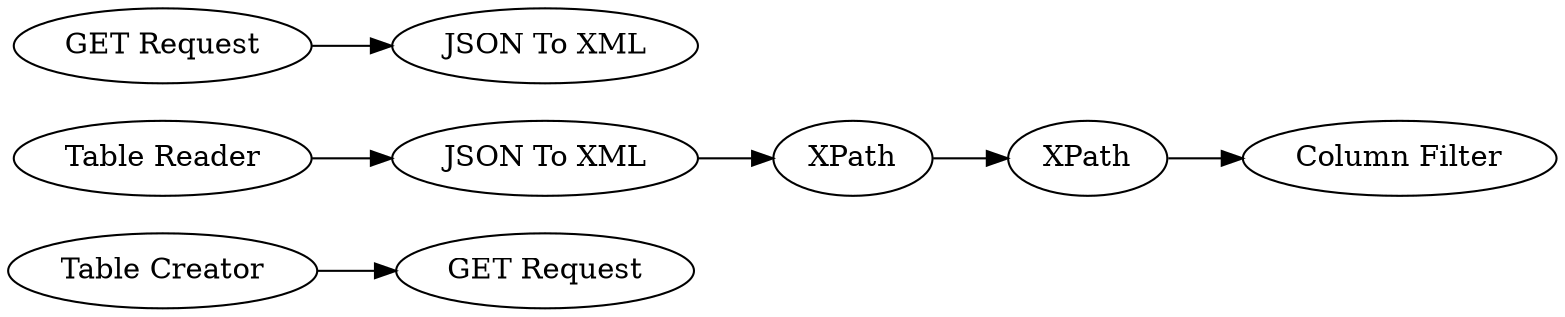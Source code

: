 digraph {
	3 -> 2
	8 -> 10
	13 -> 5
	5 -> 6
	1 -> 9
	6 -> 8
	5 [label="JSON To XML"]
	13 [label="Table Reader"]
	1 [label="GET Request"]
	9 [label="JSON To XML"]
	6 [label=XPath]
	8 [label=XPath]
	3 [label="Table Creator"]
	2 [label="GET Request"]
	10 [label="Column Filter"]
	rankdir=LR
}
